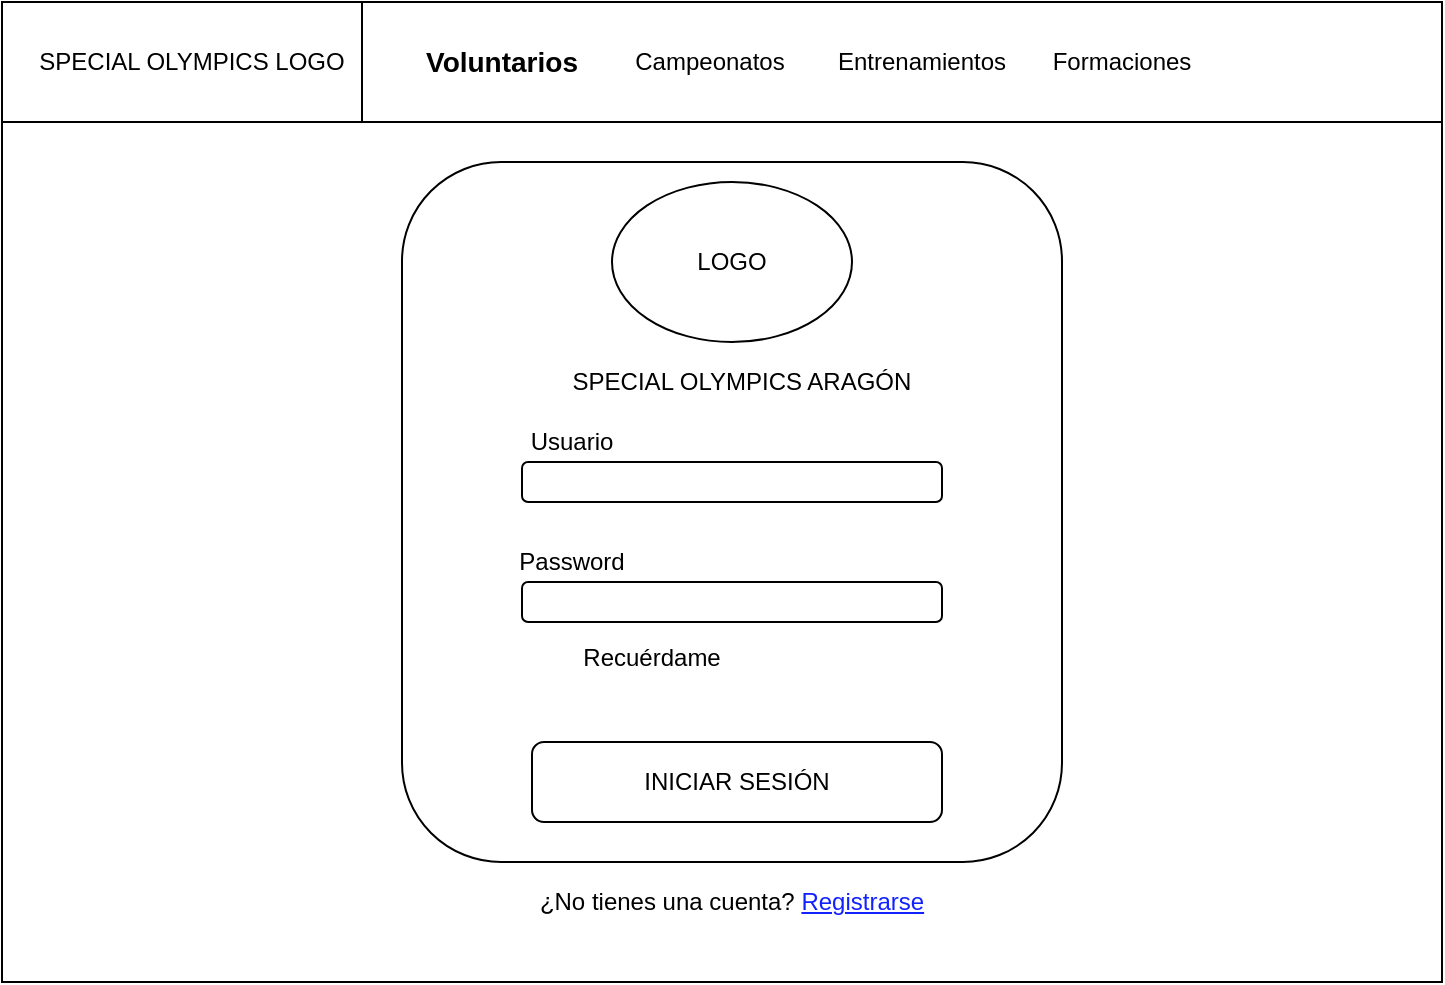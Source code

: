 <mxfile version="14.7.3" type="device"><diagram id="coC_9LZd9fkLwzwSvnRp" name="Page-1"><mxGraphModel dx="1439" dy="1046" grid="0" gridSize="10" guides="1" tooltips="1" connect="1" arrows="1" fold="1" page="0" pageScale="1" pageWidth="827" pageHeight="1169" math="0" shadow="0"><root><mxCell id="0"/><mxCell id="1" parent="0"/><mxCell id="lNOxkJRnI_Y8BP5S0Ftn-1" value="G" style="rounded=0;whiteSpace=wrap;html=1;" parent="1" vertex="1"><mxGeometry x="80" y="-20" width="720" height="490" as="geometry"/></mxCell><mxCell id="lNOxkJRnI_Y8BP5S0Ftn-2" value="" style="rounded=1;whiteSpace=wrap;html=1;" parent="1" vertex="1"><mxGeometry x="280" y="60" width="330" height="350" as="geometry"/></mxCell><mxCell id="lNOxkJRnI_Y8BP5S0Ftn-3" value="LOGO" style="ellipse;whiteSpace=wrap;html=1;" parent="1" vertex="1"><mxGeometry x="385" y="70" width="120" height="80" as="geometry"/></mxCell><mxCell id="lNOxkJRnI_Y8BP5S0Ftn-4" value="" style="rounded=1;whiteSpace=wrap;html=1;" parent="1" vertex="1"><mxGeometry x="340" y="210" width="210" height="20" as="geometry"/></mxCell><mxCell id="lNOxkJRnI_Y8BP5S0Ftn-5" value="Usuario" style="text;html=1;strokeColor=none;fillColor=none;align=center;verticalAlign=middle;whiteSpace=wrap;rounded=0;" parent="1" vertex="1"><mxGeometry x="345" y="190" width="40" height="20" as="geometry"/></mxCell><mxCell id="lNOxkJRnI_Y8BP5S0Ftn-8" value="" style="rounded=1;whiteSpace=wrap;html=1;" parent="1" vertex="1"><mxGeometry x="340" y="270" width="210" height="20" as="geometry"/></mxCell><mxCell id="lNOxkJRnI_Y8BP5S0Ftn-9" value="Password" style="text;html=1;strokeColor=none;fillColor=none;align=center;verticalAlign=middle;whiteSpace=wrap;rounded=0;" parent="1" vertex="1"><mxGeometry x="345" y="250" width="40" height="20" as="geometry"/></mxCell><mxCell id="lNOxkJRnI_Y8BP5S0Ftn-10" value="" style="shape=image;html=1;verticalAlign=top;verticalLabelPosition=bottom;labelBackgroundColor=#ffffff;imageAspect=0;aspect=fixed;image=https://cdn1.iconfinder.com/data/icons/feather-2/24/check-square-128.png" parent="1" vertex="1"><mxGeometry x="345" y="300" width="18" height="18" as="geometry"/></mxCell><mxCell id="lNOxkJRnI_Y8BP5S0Ftn-11" value="Recuérdame" style="text;html=1;strokeColor=none;fillColor=none;align=center;verticalAlign=middle;whiteSpace=wrap;rounded=0;" parent="1" vertex="1"><mxGeometry x="385" y="298" width="40" height="20" as="geometry"/></mxCell><mxCell id="lNOxkJRnI_Y8BP5S0Ftn-12" value="INICIAR SESIÓN" style="rounded=1;whiteSpace=wrap;html=1;" parent="1" vertex="1"><mxGeometry x="345" y="350" width="205" height="40" as="geometry"/></mxCell><mxCell id="lNOxkJRnI_Y8BP5S0Ftn-13" value="¿No tienes una cuenta? &lt;font color=&quot;#1222ff&quot;&gt;&lt;u&gt;Registrarse&lt;/u&gt;&lt;/font&gt;" style="text;html=1;strokeColor=none;fillColor=none;align=center;verticalAlign=middle;whiteSpace=wrap;rounded=0;" parent="1" vertex="1"><mxGeometry x="310" y="420" width="270" height="20" as="geometry"/></mxCell><mxCell id="jHN2dXWnMBRSEphoUX3S-1" value="SPECIAL OLYMPICS ARAGÓN" style="text;html=1;strokeColor=none;fillColor=none;align=center;verticalAlign=middle;whiteSpace=wrap;rounded=0;" parent="1" vertex="1"><mxGeometry x="340" y="160" width="220" height="20" as="geometry"/></mxCell><mxCell id="tLbRkaqjICyvCuCn1r_v-1" value="" style="rounded=0;whiteSpace=wrap;html=1;" vertex="1" parent="1"><mxGeometry x="80" y="-20" width="720" height="60" as="geometry"/></mxCell><mxCell id="tLbRkaqjICyvCuCn1r_v-2" value="SPECIAL OLYMPICS LOGO" style="text;html=1;strokeColor=none;fillColor=none;align=center;verticalAlign=middle;whiteSpace=wrap;rounded=0;" vertex="1" parent="1"><mxGeometry x="90" width="170" height="20" as="geometry"/></mxCell><mxCell id="tLbRkaqjICyvCuCn1r_v-3" value="" style="endArrow=none;html=1;entryX=0.25;entryY=0;entryDx=0;entryDy=0;exitX=0.25;exitY=1;exitDx=0;exitDy=0;" edge="1" parent="1" source="tLbRkaqjICyvCuCn1r_v-1" target="tLbRkaqjICyvCuCn1r_v-1"><mxGeometry width="50" height="50" relative="1" as="geometry"><mxPoint x="240" y="40" as="sourcePoint"/><mxPoint x="290" y="-10" as="targetPoint"/><Array as="points"><mxPoint x="260" y="-10"/></Array></mxGeometry></mxCell><mxCell id="tLbRkaqjICyvCuCn1r_v-4" value="Voluntarios" style="text;html=1;strokeColor=none;fillColor=none;align=center;verticalAlign=middle;whiteSpace=wrap;rounded=0;fontStyle=1;fontSize=14;" vertex="1" parent="1"><mxGeometry x="310" width="40" height="20" as="geometry"/></mxCell><mxCell id="tLbRkaqjICyvCuCn1r_v-5" value="Campeonatos" style="text;html=1;strokeColor=none;fillColor=none;align=center;verticalAlign=middle;whiteSpace=wrap;rounded=0;" vertex="1" parent="1"><mxGeometry x="413.5" width="40" height="20" as="geometry"/></mxCell><mxCell id="tLbRkaqjICyvCuCn1r_v-6" value="Entrenamientos" style="text;html=1;strokeColor=none;fillColor=none;align=center;verticalAlign=middle;whiteSpace=wrap;rounded=0;" vertex="1" parent="1"><mxGeometry x="520" width="40" height="20" as="geometry"/></mxCell><mxCell id="tLbRkaqjICyvCuCn1r_v-7" value="Formaciones" style="text;html=1;strokeColor=none;fillColor=none;align=center;verticalAlign=middle;whiteSpace=wrap;rounded=0;" vertex="1" parent="1"><mxGeometry x="620" width="40" height="20" as="geometry"/></mxCell></root></mxGraphModel></diagram></mxfile>